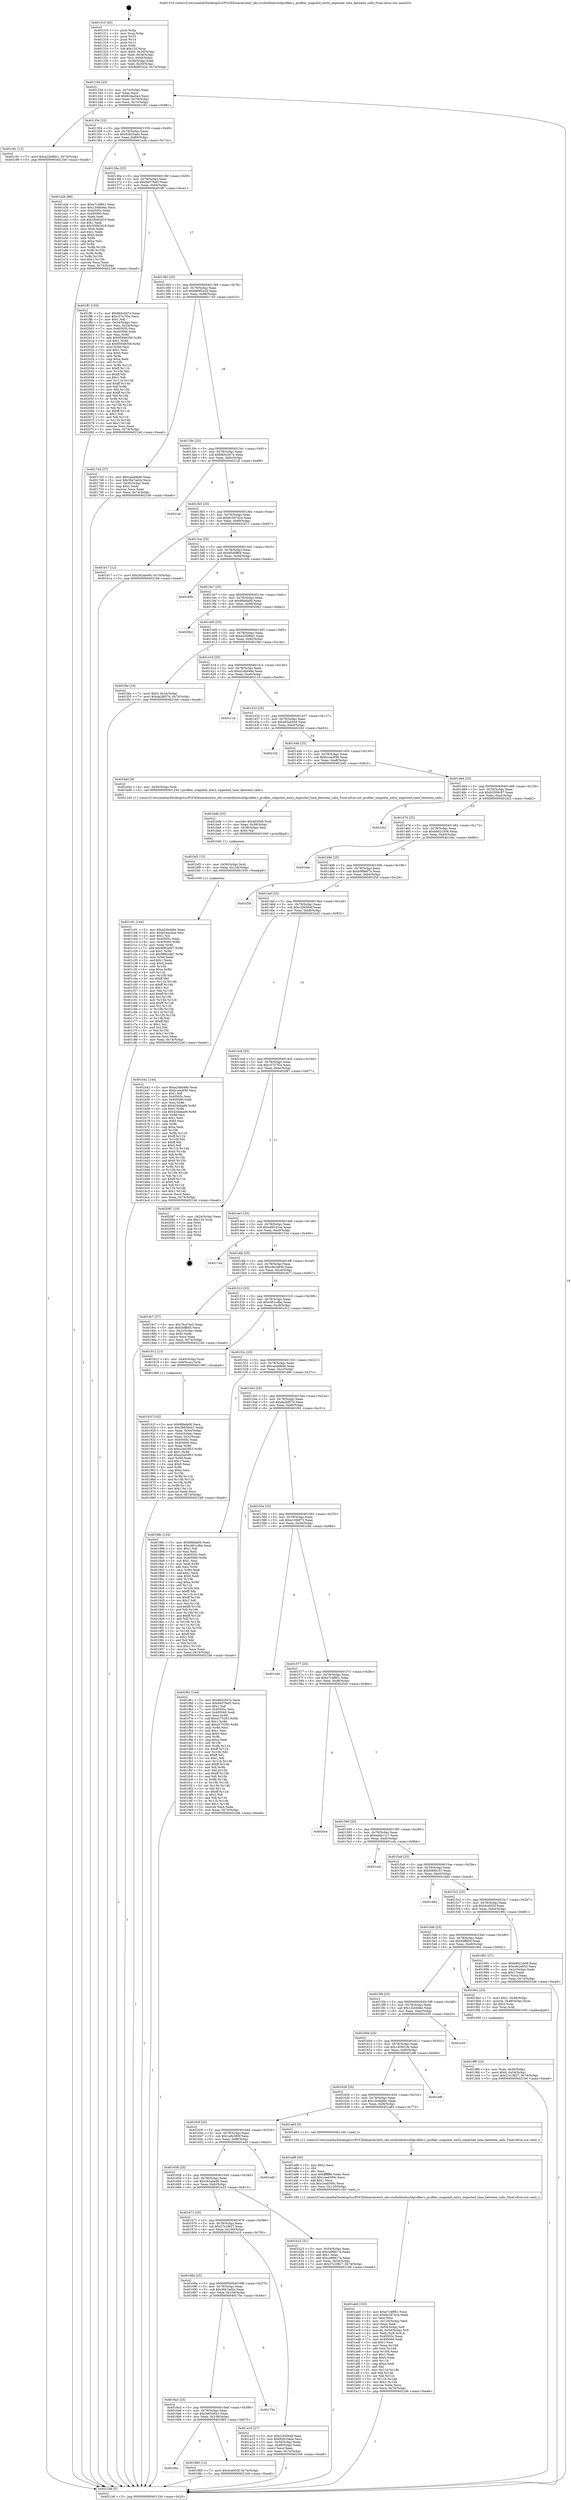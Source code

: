 digraph "0x401310" {
  label = "0x401310 (/mnt/c/Users/mathe/Desktop/tcc/POCII/binaries/extr_obs-studiolibobsutilprofiler.c_profiler_snapshot_entry_expected_time_between_calls_Final-ollvm.out::main(0))"
  labelloc = "t"
  node[shape=record]

  Entry [label="",width=0.3,height=0.3,shape=circle,fillcolor=black,style=filled]
  "0x40133d" [label="{
     0x40133d [23]\l
     | [instrs]\l
     &nbsp;&nbsp;0x40133d \<+3\>: mov -0x74(%rbp),%eax\l
     &nbsp;&nbsp;0x401340 \<+2\>: mov %eax,%ecx\l
     &nbsp;&nbsp;0x401342 \<+6\>: sub $0x824acba4,%ecx\l
     &nbsp;&nbsp;0x401348 \<+3\>: mov %eax,-0x78(%rbp)\l
     &nbsp;&nbsp;0x40134b \<+3\>: mov %ecx,-0x7c(%rbp)\l
     &nbsp;&nbsp;0x40134e \<+6\>: je 0000000000401c91 \<main+0x981\>\l
  }"]
  "0x401c91" [label="{
     0x401c91 [12]\l
     | [instrs]\l
     &nbsp;&nbsp;0x401c91 \<+7\>: movl $0xa22b9bb1,-0x74(%rbp)\l
     &nbsp;&nbsp;0x401c98 \<+5\>: jmp 00000000004021b6 \<main+0xea6\>\l
  }"]
  "0x401354" [label="{
     0x401354 [22]\l
     | [instrs]\l
     &nbsp;&nbsp;0x401354 \<+5\>: jmp 0000000000401359 \<main+0x49\>\l
     &nbsp;&nbsp;0x401359 \<+3\>: mov -0x78(%rbp),%eax\l
     &nbsp;&nbsp;0x40135c \<+5\>: sub $0x82633ade,%eax\l
     &nbsp;&nbsp;0x401361 \<+3\>: mov %eax,-0x80(%rbp)\l
     &nbsp;&nbsp;0x401364 \<+6\>: je 0000000000401a2b \<main+0x71b\>\l
  }"]
  Exit [label="",width=0.3,height=0.3,shape=circle,fillcolor=black,style=filled,peripheries=2]
  "0x401a2b" [label="{
     0x401a2b [88]\l
     | [instrs]\l
     &nbsp;&nbsp;0x401a2b \<+5\>: mov $0xe7c4f861,%eax\l
     &nbsp;&nbsp;0x401a30 \<+5\>: mov $0x1508a9dc,%ecx\l
     &nbsp;&nbsp;0x401a35 \<+7\>: mov 0x40505c,%edx\l
     &nbsp;&nbsp;0x401a3c \<+7\>: mov 0x405060,%esi\l
     &nbsp;&nbsp;0x401a43 \<+2\>: mov %edx,%edi\l
     &nbsp;&nbsp;0x401a45 \<+6\>: sub $0x35662d19,%edi\l
     &nbsp;&nbsp;0x401a4b \<+3\>: sub $0x1,%edi\l
     &nbsp;&nbsp;0x401a4e \<+6\>: add $0x35662d19,%edi\l
     &nbsp;&nbsp;0x401a54 \<+3\>: imul %edi,%edx\l
     &nbsp;&nbsp;0x401a57 \<+3\>: and $0x1,%edx\l
     &nbsp;&nbsp;0x401a5a \<+3\>: cmp $0x0,%edx\l
     &nbsp;&nbsp;0x401a5d \<+4\>: sete %r8b\l
     &nbsp;&nbsp;0x401a61 \<+3\>: cmp $0xa,%esi\l
     &nbsp;&nbsp;0x401a64 \<+4\>: setl %r9b\l
     &nbsp;&nbsp;0x401a68 \<+3\>: mov %r8b,%r10b\l
     &nbsp;&nbsp;0x401a6b \<+3\>: and %r9b,%r10b\l
     &nbsp;&nbsp;0x401a6e \<+3\>: xor %r9b,%r8b\l
     &nbsp;&nbsp;0x401a71 \<+3\>: or %r8b,%r10b\l
     &nbsp;&nbsp;0x401a74 \<+4\>: test $0x1,%r10b\l
     &nbsp;&nbsp;0x401a78 \<+3\>: cmovne %ecx,%eax\l
     &nbsp;&nbsp;0x401a7b \<+3\>: mov %eax,-0x74(%rbp)\l
     &nbsp;&nbsp;0x401a7e \<+5\>: jmp 00000000004021b6 \<main+0xea6\>\l
  }"]
  "0x40136a" [label="{
     0x40136a [25]\l
     | [instrs]\l
     &nbsp;&nbsp;0x40136a \<+5\>: jmp 000000000040136f \<main+0x5f\>\l
     &nbsp;&nbsp;0x40136f \<+3\>: mov -0x78(%rbp),%eax\l
     &nbsp;&nbsp;0x401372 \<+5\>: sub $0x84079af3,%eax\l
     &nbsp;&nbsp;0x401377 \<+6\>: mov %eax,-0x84(%rbp)\l
     &nbsp;&nbsp;0x40137d \<+6\>: je 0000000000401ff1 \<main+0xce1\>\l
  }"]
  "0x401c01" [label="{
     0x401c01 [144]\l
     | [instrs]\l
     &nbsp;&nbsp;0x401c01 \<+5\>: mov $0xa24bd48e,%eax\l
     &nbsp;&nbsp;0x401c06 \<+5\>: mov $0x824acba4,%esi\l
     &nbsp;&nbsp;0x401c0b \<+2\>: mov $0x1,%cl\l
     &nbsp;&nbsp;0x401c0d \<+7\>: mov 0x40505c,%edx\l
     &nbsp;&nbsp;0x401c14 \<+8\>: mov 0x405060,%r8d\l
     &nbsp;&nbsp;0x401c1c \<+3\>: mov %edx,%r9d\l
     &nbsp;&nbsp;0x401c1f \<+7\>: add $0x9982efd7,%r9d\l
     &nbsp;&nbsp;0x401c26 \<+4\>: sub $0x1,%r9d\l
     &nbsp;&nbsp;0x401c2a \<+7\>: sub $0x9982efd7,%r9d\l
     &nbsp;&nbsp;0x401c31 \<+4\>: imul %r9d,%edx\l
     &nbsp;&nbsp;0x401c35 \<+3\>: and $0x1,%edx\l
     &nbsp;&nbsp;0x401c38 \<+3\>: cmp $0x0,%edx\l
     &nbsp;&nbsp;0x401c3b \<+4\>: sete %r10b\l
     &nbsp;&nbsp;0x401c3f \<+4\>: cmp $0xa,%r8d\l
     &nbsp;&nbsp;0x401c43 \<+4\>: setl %r11b\l
     &nbsp;&nbsp;0x401c47 \<+3\>: mov %r10b,%bl\l
     &nbsp;&nbsp;0x401c4a \<+3\>: xor $0xff,%bl\l
     &nbsp;&nbsp;0x401c4d \<+3\>: mov %r11b,%r14b\l
     &nbsp;&nbsp;0x401c50 \<+4\>: xor $0xff,%r14b\l
     &nbsp;&nbsp;0x401c54 \<+3\>: xor $0x1,%cl\l
     &nbsp;&nbsp;0x401c57 \<+3\>: mov %bl,%r15b\l
     &nbsp;&nbsp;0x401c5a \<+4\>: and $0xff,%r15b\l
     &nbsp;&nbsp;0x401c5e \<+3\>: and %cl,%r10b\l
     &nbsp;&nbsp;0x401c61 \<+3\>: mov %r14b,%r12b\l
     &nbsp;&nbsp;0x401c64 \<+4\>: and $0xff,%r12b\l
     &nbsp;&nbsp;0x401c68 \<+3\>: and %cl,%r11b\l
     &nbsp;&nbsp;0x401c6b \<+3\>: or %r10b,%r15b\l
     &nbsp;&nbsp;0x401c6e \<+3\>: or %r11b,%r12b\l
     &nbsp;&nbsp;0x401c71 \<+3\>: xor %r12b,%r15b\l
     &nbsp;&nbsp;0x401c74 \<+3\>: or %r14b,%bl\l
     &nbsp;&nbsp;0x401c77 \<+3\>: xor $0xff,%bl\l
     &nbsp;&nbsp;0x401c7a \<+3\>: or $0x1,%cl\l
     &nbsp;&nbsp;0x401c7d \<+2\>: and %cl,%bl\l
     &nbsp;&nbsp;0x401c7f \<+3\>: or %bl,%r15b\l
     &nbsp;&nbsp;0x401c82 \<+4\>: test $0x1,%r15b\l
     &nbsp;&nbsp;0x401c86 \<+3\>: cmovne %esi,%eax\l
     &nbsp;&nbsp;0x401c89 \<+3\>: mov %eax,-0x74(%rbp)\l
     &nbsp;&nbsp;0x401c8c \<+5\>: jmp 00000000004021b6 \<main+0xea6\>\l
  }"]
  "0x401ff1" [label="{
     0x401ff1 [150]\l
     | [instrs]\l
     &nbsp;&nbsp;0x401ff1 \<+5\>: mov $0x8b5c047e,%eax\l
     &nbsp;&nbsp;0x401ff6 \<+5\>: mov $0xc57e7f2e,%ecx\l
     &nbsp;&nbsp;0x401ffb \<+2\>: mov $0x1,%dl\l
     &nbsp;&nbsp;0x401ffd \<+3\>: mov -0x34(%rbp),%esi\l
     &nbsp;&nbsp;0x402000 \<+3\>: mov %esi,-0x24(%rbp)\l
     &nbsp;&nbsp;0x402003 \<+7\>: mov 0x40505c,%esi\l
     &nbsp;&nbsp;0x40200a \<+7\>: mov 0x405060,%edi\l
     &nbsp;&nbsp;0x402011 \<+3\>: mov %esi,%r8d\l
     &nbsp;&nbsp;0x402014 \<+7\>: add $0x95949358,%r8d\l
     &nbsp;&nbsp;0x40201b \<+4\>: sub $0x1,%r8d\l
     &nbsp;&nbsp;0x40201f \<+7\>: sub $0x95949358,%r8d\l
     &nbsp;&nbsp;0x402026 \<+4\>: imul %r8d,%esi\l
     &nbsp;&nbsp;0x40202a \<+3\>: and $0x1,%esi\l
     &nbsp;&nbsp;0x40202d \<+3\>: cmp $0x0,%esi\l
     &nbsp;&nbsp;0x402030 \<+4\>: sete %r9b\l
     &nbsp;&nbsp;0x402034 \<+3\>: cmp $0xa,%edi\l
     &nbsp;&nbsp;0x402037 \<+4\>: setl %r10b\l
     &nbsp;&nbsp;0x40203b \<+3\>: mov %r9b,%r11b\l
     &nbsp;&nbsp;0x40203e \<+4\>: xor $0xff,%r11b\l
     &nbsp;&nbsp;0x402042 \<+3\>: mov %r10b,%bl\l
     &nbsp;&nbsp;0x402045 \<+3\>: xor $0xff,%bl\l
     &nbsp;&nbsp;0x402048 \<+3\>: xor $0x1,%dl\l
     &nbsp;&nbsp;0x40204b \<+3\>: mov %r11b,%r14b\l
     &nbsp;&nbsp;0x40204e \<+4\>: and $0xff,%r14b\l
     &nbsp;&nbsp;0x402052 \<+3\>: and %dl,%r9b\l
     &nbsp;&nbsp;0x402055 \<+3\>: mov %bl,%r15b\l
     &nbsp;&nbsp;0x402058 \<+4\>: and $0xff,%r15b\l
     &nbsp;&nbsp;0x40205c \<+3\>: and %dl,%r10b\l
     &nbsp;&nbsp;0x40205f \<+3\>: or %r9b,%r14b\l
     &nbsp;&nbsp;0x402062 \<+3\>: or %r10b,%r15b\l
     &nbsp;&nbsp;0x402065 \<+3\>: xor %r15b,%r14b\l
     &nbsp;&nbsp;0x402068 \<+3\>: or %bl,%r11b\l
     &nbsp;&nbsp;0x40206b \<+4\>: xor $0xff,%r11b\l
     &nbsp;&nbsp;0x40206f \<+3\>: or $0x1,%dl\l
     &nbsp;&nbsp;0x402072 \<+3\>: and %dl,%r11b\l
     &nbsp;&nbsp;0x402075 \<+3\>: or %r11b,%r14b\l
     &nbsp;&nbsp;0x402078 \<+4\>: test $0x1,%r14b\l
     &nbsp;&nbsp;0x40207c \<+3\>: cmovne %ecx,%eax\l
     &nbsp;&nbsp;0x40207f \<+3\>: mov %eax,-0x74(%rbp)\l
     &nbsp;&nbsp;0x402082 \<+5\>: jmp 00000000004021b6 \<main+0xea6\>\l
  }"]
  "0x401383" [label="{
     0x401383 [25]\l
     | [instrs]\l
     &nbsp;&nbsp;0x401383 \<+5\>: jmp 0000000000401388 \<main+0x78\>\l
     &nbsp;&nbsp;0x401388 \<+3\>: mov -0x78(%rbp),%eax\l
     &nbsp;&nbsp;0x40138b \<+5\>: sub $0x869f242d,%eax\l
     &nbsp;&nbsp;0x401390 \<+6\>: mov %eax,-0x88(%rbp)\l
     &nbsp;&nbsp;0x401396 \<+6\>: je 0000000000401743 \<main+0x433\>\l
  }"]
  "0x401bf2" [label="{
     0x401bf2 [15]\l
     | [instrs]\l
     &nbsp;&nbsp;0x401bf2 \<+4\>: mov -0x50(%rbp),%rdi\l
     &nbsp;&nbsp;0x401bf6 \<+6\>: mov %eax,-0x124(%rbp)\l
     &nbsp;&nbsp;0x401bfc \<+5\>: call 0000000000401030 \<free@plt\>\l
     | [calls]\l
     &nbsp;&nbsp;0x401030 \{1\} (unknown)\l
  }"]
  "0x401743" [label="{
     0x401743 [27]\l
     | [instrs]\l
     &nbsp;&nbsp;0x401743 \<+5\>: mov $0xceaddb4b,%eax\l
     &nbsp;&nbsp;0x401748 \<+5\>: mov $0x38a7ad2e,%ecx\l
     &nbsp;&nbsp;0x40174d \<+3\>: mov -0x30(%rbp),%edx\l
     &nbsp;&nbsp;0x401750 \<+3\>: cmp $0x2,%edx\l
     &nbsp;&nbsp;0x401753 \<+3\>: cmovne %ecx,%eax\l
     &nbsp;&nbsp;0x401756 \<+3\>: mov %eax,-0x74(%rbp)\l
     &nbsp;&nbsp;0x401759 \<+5\>: jmp 00000000004021b6 \<main+0xea6\>\l
  }"]
  "0x40139c" [label="{
     0x40139c [25]\l
     | [instrs]\l
     &nbsp;&nbsp;0x40139c \<+5\>: jmp 00000000004013a1 \<main+0x91\>\l
     &nbsp;&nbsp;0x4013a1 \<+3\>: mov -0x78(%rbp),%eax\l
     &nbsp;&nbsp;0x4013a4 \<+5\>: sub $0x8b5c047e,%eax\l
     &nbsp;&nbsp;0x4013a9 \<+6\>: mov %eax,-0x8c(%rbp)\l
     &nbsp;&nbsp;0x4013af \<+6\>: je 00000000004021af \<main+0xe9f\>\l
  }"]
  "0x4021b6" [label="{
     0x4021b6 [5]\l
     | [instrs]\l
     &nbsp;&nbsp;0x4021b6 \<+5\>: jmp 000000000040133d \<main+0x2d\>\l
  }"]
  "0x401310" [label="{
     0x401310 [45]\l
     | [instrs]\l
     &nbsp;&nbsp;0x401310 \<+1\>: push %rbp\l
     &nbsp;&nbsp;0x401311 \<+3\>: mov %rsp,%rbp\l
     &nbsp;&nbsp;0x401314 \<+2\>: push %r15\l
     &nbsp;&nbsp;0x401316 \<+2\>: push %r14\l
     &nbsp;&nbsp;0x401318 \<+2\>: push %r12\l
     &nbsp;&nbsp;0x40131a \<+1\>: push %rbx\l
     &nbsp;&nbsp;0x40131b \<+7\>: sub $0x120,%rsp\l
     &nbsp;&nbsp;0x401322 \<+7\>: movl $0x0,-0x34(%rbp)\l
     &nbsp;&nbsp;0x401329 \<+3\>: mov %edi,-0x38(%rbp)\l
     &nbsp;&nbsp;0x40132c \<+4\>: mov %rsi,-0x40(%rbp)\l
     &nbsp;&nbsp;0x401330 \<+3\>: mov -0x38(%rbp),%edi\l
     &nbsp;&nbsp;0x401333 \<+3\>: mov %edi,-0x30(%rbp)\l
     &nbsp;&nbsp;0x401336 \<+7\>: movl $0x869f242d,-0x74(%rbp)\l
  }"]
  "0x401bdb" [label="{
     0x401bdb [23]\l
     | [instrs]\l
     &nbsp;&nbsp;0x401bdb \<+10\>: movabs $0x4030d6,%rdi\l
     &nbsp;&nbsp;0x401be5 \<+3\>: mov %eax,-0x58(%rbp)\l
     &nbsp;&nbsp;0x401be8 \<+3\>: mov -0x58(%rbp),%esi\l
     &nbsp;&nbsp;0x401beb \<+2\>: mov $0x0,%al\l
     &nbsp;&nbsp;0x401bed \<+5\>: call 0000000000401040 \<printf@plt\>\l
     | [calls]\l
     &nbsp;&nbsp;0x401040 \{1\} (unknown)\l
  }"]
  "0x4021af" [label="{
     0x4021af\l
  }", style=dashed]
  "0x4013b5" [label="{
     0x4013b5 [25]\l
     | [instrs]\l
     &nbsp;&nbsp;0x4013b5 \<+5\>: jmp 00000000004013ba \<main+0xaa\>\l
     &nbsp;&nbsp;0x4013ba \<+3\>: mov -0x78(%rbp),%eax\l
     &nbsp;&nbsp;0x4013bd \<+5\>: sub $0x8c287424,%eax\l
     &nbsp;&nbsp;0x4013c2 \<+6\>: mov %eax,-0x90(%rbp)\l
     &nbsp;&nbsp;0x4013c8 \<+6\>: je 0000000000401b17 \<main+0x807\>\l
  }"]
  "0x401ab0" [label="{
     0x401ab0 [103]\l
     | [instrs]\l
     &nbsp;&nbsp;0x401ab0 \<+5\>: mov $0xe7c4f861,%ecx\l
     &nbsp;&nbsp;0x401ab5 \<+5\>: mov $0x8c287424,%edx\l
     &nbsp;&nbsp;0x401aba \<+2\>: xor %esi,%esi\l
     &nbsp;&nbsp;0x401abc \<+6\>: mov -0x120(%rbp),%edi\l
     &nbsp;&nbsp;0x401ac2 \<+3\>: imul %eax,%edi\l
     &nbsp;&nbsp;0x401ac5 \<+4\>: mov -0x50(%rbp),%r8\l
     &nbsp;&nbsp;0x401ac9 \<+4\>: movslq -0x54(%rbp),%r9\l
     &nbsp;&nbsp;0x401acd \<+4\>: mov %edi,(%r8,%r9,4)\l
     &nbsp;&nbsp;0x401ad1 \<+7\>: mov 0x40505c,%eax\l
     &nbsp;&nbsp;0x401ad8 \<+7\>: mov 0x405060,%edi\l
     &nbsp;&nbsp;0x401adf \<+3\>: sub $0x1,%esi\l
     &nbsp;&nbsp;0x401ae2 \<+3\>: mov %eax,%r10d\l
     &nbsp;&nbsp;0x401ae5 \<+3\>: add %esi,%r10d\l
     &nbsp;&nbsp;0x401ae8 \<+4\>: imul %r10d,%eax\l
     &nbsp;&nbsp;0x401aec \<+3\>: and $0x1,%eax\l
     &nbsp;&nbsp;0x401aef \<+3\>: cmp $0x0,%eax\l
     &nbsp;&nbsp;0x401af2 \<+4\>: sete %r11b\l
     &nbsp;&nbsp;0x401af6 \<+3\>: cmp $0xa,%edi\l
     &nbsp;&nbsp;0x401af9 \<+3\>: setl %bl\l
     &nbsp;&nbsp;0x401afc \<+3\>: mov %r11b,%r14b\l
     &nbsp;&nbsp;0x401aff \<+3\>: and %bl,%r14b\l
     &nbsp;&nbsp;0x401b02 \<+3\>: xor %bl,%r11b\l
     &nbsp;&nbsp;0x401b05 \<+3\>: or %r11b,%r14b\l
     &nbsp;&nbsp;0x401b08 \<+4\>: test $0x1,%r14b\l
     &nbsp;&nbsp;0x401b0c \<+3\>: cmovne %edx,%ecx\l
     &nbsp;&nbsp;0x401b0f \<+3\>: mov %ecx,-0x74(%rbp)\l
     &nbsp;&nbsp;0x401b12 \<+5\>: jmp 00000000004021b6 \<main+0xea6\>\l
  }"]
  "0x401b17" [label="{
     0x401b17 [12]\l
     | [instrs]\l
     &nbsp;&nbsp;0x401b17 \<+7\>: movl $0x262abe90,-0x74(%rbp)\l
     &nbsp;&nbsp;0x401b1e \<+5\>: jmp 00000000004021b6 \<main+0xea6\>\l
  }"]
  "0x4013ce" [label="{
     0x4013ce [25]\l
     | [instrs]\l
     &nbsp;&nbsp;0x4013ce \<+5\>: jmp 00000000004013d3 \<main+0xc3\>\l
     &nbsp;&nbsp;0x4013d3 \<+3\>: mov -0x78(%rbp),%eax\l
     &nbsp;&nbsp;0x4013d6 \<+5\>: sub $0x95dbff64,%eax\l
     &nbsp;&nbsp;0x4013db \<+6\>: mov %eax,-0x94(%rbp)\l
     &nbsp;&nbsp;0x4013e1 \<+6\>: je 0000000000401d5b \<main+0xa4b\>\l
  }"]
  "0x401a88" [label="{
     0x401a88 [40]\l
     | [instrs]\l
     &nbsp;&nbsp;0x401a88 \<+5\>: mov $0x2,%ecx\l
     &nbsp;&nbsp;0x401a8d \<+1\>: cltd\l
     &nbsp;&nbsp;0x401a8e \<+2\>: idiv %ecx\l
     &nbsp;&nbsp;0x401a90 \<+6\>: imul $0xfffffffe,%edx,%ecx\l
     &nbsp;&nbsp;0x401a96 \<+6\>: add $0x1eed300c,%ecx\l
     &nbsp;&nbsp;0x401a9c \<+3\>: add $0x1,%ecx\l
     &nbsp;&nbsp;0x401a9f \<+6\>: sub $0x1eed300c,%ecx\l
     &nbsp;&nbsp;0x401aa5 \<+6\>: mov %ecx,-0x120(%rbp)\l
     &nbsp;&nbsp;0x401aab \<+5\>: call 0000000000401160 \<next_i\>\l
     | [calls]\l
     &nbsp;&nbsp;0x401160 \{1\} (/mnt/c/Users/mathe/Desktop/tcc/POCII/binaries/extr_obs-studiolibobsutilprofiler.c_profiler_snapshot_entry_expected_time_between_calls_Final-ollvm.out::next_i)\l
  }"]
  "0x401d5b" [label="{
     0x401d5b\l
  }", style=dashed]
  "0x4013e7" [label="{
     0x4013e7 [25]\l
     | [instrs]\l
     &nbsp;&nbsp;0x4013e7 \<+5\>: jmp 00000000004013ec \<main+0xdc\>\l
     &nbsp;&nbsp;0x4013ec \<+3\>: mov -0x78(%rbp),%eax\l
     &nbsp;&nbsp;0x4013ef \<+5\>: sub $0x9fdefa00,%eax\l
     &nbsp;&nbsp;0x4013f4 \<+6\>: mov %eax,-0x98(%rbp)\l
     &nbsp;&nbsp;0x4013fa \<+6\>: je 00000000004020b2 \<main+0xda2\>\l
  }"]
  "0x4019f9" [label="{
     0x4019f9 [23]\l
     | [instrs]\l
     &nbsp;&nbsp;0x4019f9 \<+4\>: mov %rax,-0x50(%rbp)\l
     &nbsp;&nbsp;0x4019fd \<+7\>: movl $0x0,-0x54(%rbp)\l
     &nbsp;&nbsp;0x401a04 \<+7\>: movl $0x27e1f827,-0x74(%rbp)\l
     &nbsp;&nbsp;0x401a0b \<+5\>: jmp 00000000004021b6 \<main+0xea6\>\l
  }"]
  "0x4020b2" [label="{
     0x4020b2\l
  }", style=dashed]
  "0x401400" [label="{
     0x401400 [25]\l
     | [instrs]\l
     &nbsp;&nbsp;0x401400 \<+5\>: jmp 0000000000401405 \<main+0xf5\>\l
     &nbsp;&nbsp;0x401405 \<+3\>: mov -0x78(%rbp),%eax\l
     &nbsp;&nbsp;0x401408 \<+5\>: sub $0xa22b9bb1,%eax\l
     &nbsp;&nbsp;0x40140d \<+6\>: mov %eax,-0x9c(%rbp)\l
     &nbsp;&nbsp;0x401413 \<+6\>: je 0000000000401f4e \<main+0xc3e\>\l
  }"]
  "0x4016bc" [label="{
     0x4016bc\l
  }", style=dashed]
  "0x401f4e" [label="{
     0x401f4e [19]\l
     | [instrs]\l
     &nbsp;&nbsp;0x401f4e \<+7\>: movl $0x0,-0x34(%rbp)\l
     &nbsp;&nbsp;0x401f55 \<+7\>: movl $0xda2bf57d,-0x74(%rbp)\l
     &nbsp;&nbsp;0x401f5c \<+5\>: jmp 00000000004021b6 \<main+0xea6\>\l
  }"]
  "0x401419" [label="{
     0x401419 [25]\l
     | [instrs]\l
     &nbsp;&nbsp;0x401419 \<+5\>: jmp 000000000040141e \<main+0x10e\>\l
     &nbsp;&nbsp;0x40141e \<+3\>: mov -0x78(%rbp),%eax\l
     &nbsp;&nbsp;0x401421 \<+5\>: sub $0xa24bd48e,%eax\l
     &nbsp;&nbsp;0x401426 \<+6\>: mov %eax,-0xa0(%rbp)\l
     &nbsp;&nbsp;0x40142c \<+6\>: je 000000000040211b \<main+0xe0b\>\l
  }"]
  "0x401985" [label="{
     0x401985 [12]\l
     | [instrs]\l
     &nbsp;&nbsp;0x401985 \<+7\>: movl $0x4ce055f,-0x74(%rbp)\l
     &nbsp;&nbsp;0x40198c \<+5\>: jmp 00000000004021b6 \<main+0xea6\>\l
  }"]
  "0x40211b" [label="{
     0x40211b\l
  }", style=dashed]
  "0x401432" [label="{
     0x401432 [25]\l
     | [instrs]\l
     &nbsp;&nbsp;0x401432 \<+5\>: jmp 0000000000401437 \<main+0x127\>\l
     &nbsp;&nbsp;0x401437 \<+3\>: mov -0x78(%rbp),%eax\l
     &nbsp;&nbsp;0x40143a \<+5\>: sub $0xa82aa43d,%eax\l
     &nbsp;&nbsp;0x40143f \<+6\>: mov %eax,-0xa4(%rbp)\l
     &nbsp;&nbsp;0x401445 \<+6\>: je 0000000000402162 \<main+0xe52\>\l
  }"]
  "0x4016a3" [label="{
     0x4016a3 [25]\l
     | [instrs]\l
     &nbsp;&nbsp;0x4016a3 \<+5\>: jmp 00000000004016a8 \<main+0x398\>\l
     &nbsp;&nbsp;0x4016a8 \<+3\>: mov -0x78(%rbp),%eax\l
     &nbsp;&nbsp;0x4016ab \<+5\>: sub $0x3e654641,%eax\l
     &nbsp;&nbsp;0x4016b0 \<+6\>: mov %eax,-0x108(%rbp)\l
     &nbsp;&nbsp;0x4016b6 \<+6\>: je 0000000000401985 \<main+0x675\>\l
  }"]
  "0x402162" [label="{
     0x402162\l
  }", style=dashed]
  "0x40144b" [label="{
     0x40144b [25]\l
     | [instrs]\l
     &nbsp;&nbsp;0x40144b \<+5\>: jmp 0000000000401450 \<main+0x140\>\l
     &nbsp;&nbsp;0x401450 \<+3\>: mov -0x78(%rbp),%eax\l
     &nbsp;&nbsp;0x401453 \<+5\>: sub $0xb1ea4f36,%eax\l
     &nbsp;&nbsp;0x401458 \<+6\>: mov %eax,-0xa8(%rbp)\l
     &nbsp;&nbsp;0x40145e \<+6\>: je 0000000000401bd2 \<main+0x8c2\>\l
  }"]
  "0x40175e" [label="{
     0x40175e\l
  }", style=dashed]
  "0x401bd2" [label="{
     0x401bd2 [9]\l
     | [instrs]\l
     &nbsp;&nbsp;0x401bd2 \<+4\>: mov -0x50(%rbp),%rdi\l
     &nbsp;&nbsp;0x401bd6 \<+5\>: call 0000000000401240 \<profiler_snapshot_entry_expected_time_between_calls\>\l
     | [calls]\l
     &nbsp;&nbsp;0x401240 \{1\} (/mnt/c/Users/mathe/Desktop/tcc/POCII/binaries/extr_obs-studiolibobsutilprofiler.c_profiler_snapshot_entry_expected_time_between_calls_Final-ollvm.out::profiler_snapshot_entry_expected_time_between_calls)\l
  }"]
  "0x401464" [label="{
     0x401464 [25]\l
     | [instrs]\l
     &nbsp;&nbsp;0x401464 \<+5\>: jmp 0000000000401469 \<main+0x159\>\l
     &nbsp;&nbsp;0x401469 \<+3\>: mov -0x78(%rbp),%eax\l
     &nbsp;&nbsp;0x40146c \<+5\>: sub $0xb2958c87,%eax\l
     &nbsp;&nbsp;0x401471 \<+6\>: mov %eax,-0xac(%rbp)\l
     &nbsp;&nbsp;0x401477 \<+6\>: je 0000000000401dc2 \<main+0xab2\>\l
  }"]
  "0x40168a" [label="{
     0x40168a [25]\l
     | [instrs]\l
     &nbsp;&nbsp;0x40168a \<+5\>: jmp 000000000040168f \<main+0x37f\>\l
     &nbsp;&nbsp;0x40168f \<+3\>: mov -0x78(%rbp),%eax\l
     &nbsp;&nbsp;0x401692 \<+5\>: sub $0x38a7ad2e,%eax\l
     &nbsp;&nbsp;0x401697 \<+6\>: mov %eax,-0x104(%rbp)\l
     &nbsp;&nbsp;0x40169d \<+6\>: je 000000000040175e \<main+0x44e\>\l
  }"]
  "0x401dc2" [label="{
     0x401dc2\l
  }", style=dashed]
  "0x40147d" [label="{
     0x40147d [25]\l
     | [instrs]\l
     &nbsp;&nbsp;0x40147d \<+5\>: jmp 0000000000401482 \<main+0x172\>\l
     &nbsp;&nbsp;0x401482 \<+3\>: mov -0x78(%rbp),%eax\l
     &nbsp;&nbsp;0x401485 \<+5\>: sub $0xb6621b08,%eax\l
     &nbsp;&nbsp;0x40148a \<+6\>: mov %eax,-0xb0(%rbp)\l
     &nbsp;&nbsp;0x401490 \<+6\>: je 00000000004019ac \<main+0x69c\>\l
  }"]
  "0x401a10" [label="{
     0x401a10 [27]\l
     | [instrs]\l
     &nbsp;&nbsp;0x401a10 \<+5\>: mov $0xc204564f,%eax\l
     &nbsp;&nbsp;0x401a15 \<+5\>: mov $0x82633ade,%ecx\l
     &nbsp;&nbsp;0x401a1a \<+3\>: mov -0x54(%rbp),%edx\l
     &nbsp;&nbsp;0x401a1d \<+3\>: cmp -0x48(%rbp),%edx\l
     &nbsp;&nbsp;0x401a20 \<+3\>: cmovl %ecx,%eax\l
     &nbsp;&nbsp;0x401a23 \<+3\>: mov %eax,-0x74(%rbp)\l
     &nbsp;&nbsp;0x401a26 \<+5\>: jmp 00000000004021b6 \<main+0xea6\>\l
  }"]
  "0x4019ac" [label="{
     0x4019ac\l
  }", style=dashed]
  "0x401496" [label="{
     0x401496 [25]\l
     | [instrs]\l
     &nbsp;&nbsp;0x401496 \<+5\>: jmp 000000000040149b \<main+0x18b\>\l
     &nbsp;&nbsp;0x40149b \<+3\>: mov -0x78(%rbp),%eax\l
     &nbsp;&nbsp;0x40149e \<+5\>: sub $0xb9f96674,%eax\l
     &nbsp;&nbsp;0x4014a3 \<+6\>: mov %eax,-0xb4(%rbp)\l
     &nbsp;&nbsp;0x4014a9 \<+6\>: je 0000000000401f3d \<main+0xc2d\>\l
  }"]
  "0x401671" [label="{
     0x401671 [25]\l
     | [instrs]\l
     &nbsp;&nbsp;0x401671 \<+5\>: jmp 0000000000401676 \<main+0x366\>\l
     &nbsp;&nbsp;0x401676 \<+3\>: mov -0x78(%rbp),%eax\l
     &nbsp;&nbsp;0x401679 \<+5\>: sub $0x27e1f827,%eax\l
     &nbsp;&nbsp;0x40167e \<+6\>: mov %eax,-0x100(%rbp)\l
     &nbsp;&nbsp;0x401684 \<+6\>: je 0000000000401a10 \<main+0x700\>\l
  }"]
  "0x401f3d" [label="{
     0x401f3d\l
  }", style=dashed]
  "0x4014af" [label="{
     0x4014af [25]\l
     | [instrs]\l
     &nbsp;&nbsp;0x4014af \<+5\>: jmp 00000000004014b4 \<main+0x1a4\>\l
     &nbsp;&nbsp;0x4014b4 \<+3\>: mov -0x78(%rbp),%eax\l
     &nbsp;&nbsp;0x4014b7 \<+5\>: sub $0xc204564f,%eax\l
     &nbsp;&nbsp;0x4014bc \<+6\>: mov %eax,-0xb8(%rbp)\l
     &nbsp;&nbsp;0x4014c2 \<+6\>: je 0000000000401b42 \<main+0x832\>\l
  }"]
  "0x401b23" [label="{
     0x401b23 [31]\l
     | [instrs]\l
     &nbsp;&nbsp;0x401b23 \<+3\>: mov -0x54(%rbp),%eax\l
     &nbsp;&nbsp;0x401b26 \<+5\>: sub $0xca96617a,%eax\l
     &nbsp;&nbsp;0x401b2b \<+3\>: add $0x1,%eax\l
     &nbsp;&nbsp;0x401b2e \<+5\>: add $0xca96617a,%eax\l
     &nbsp;&nbsp;0x401b33 \<+3\>: mov %eax,-0x54(%rbp)\l
     &nbsp;&nbsp;0x401b36 \<+7\>: movl $0x27e1f827,-0x74(%rbp)\l
     &nbsp;&nbsp;0x401b3d \<+5\>: jmp 00000000004021b6 \<main+0xea6\>\l
  }"]
  "0x401b42" [label="{
     0x401b42 [144]\l
     | [instrs]\l
     &nbsp;&nbsp;0x401b42 \<+5\>: mov $0xa24bd48e,%eax\l
     &nbsp;&nbsp;0x401b47 \<+5\>: mov $0xb1ea4f36,%ecx\l
     &nbsp;&nbsp;0x401b4c \<+2\>: mov $0x1,%dl\l
     &nbsp;&nbsp;0x401b4e \<+7\>: mov 0x40505c,%esi\l
     &nbsp;&nbsp;0x401b55 \<+7\>: mov 0x405060,%edi\l
     &nbsp;&nbsp;0x401b5c \<+3\>: mov %esi,%r8d\l
     &nbsp;&nbsp;0x401b5f \<+7\>: add $0x420abad9,%r8d\l
     &nbsp;&nbsp;0x401b66 \<+4\>: sub $0x1,%r8d\l
     &nbsp;&nbsp;0x401b6a \<+7\>: sub $0x420abad9,%r8d\l
     &nbsp;&nbsp;0x401b71 \<+4\>: imul %r8d,%esi\l
     &nbsp;&nbsp;0x401b75 \<+3\>: and $0x1,%esi\l
     &nbsp;&nbsp;0x401b78 \<+3\>: cmp $0x0,%esi\l
     &nbsp;&nbsp;0x401b7b \<+4\>: sete %r9b\l
     &nbsp;&nbsp;0x401b7f \<+3\>: cmp $0xa,%edi\l
     &nbsp;&nbsp;0x401b82 \<+4\>: setl %r10b\l
     &nbsp;&nbsp;0x401b86 \<+3\>: mov %r9b,%r11b\l
     &nbsp;&nbsp;0x401b89 \<+4\>: xor $0xff,%r11b\l
     &nbsp;&nbsp;0x401b8d \<+3\>: mov %r10b,%bl\l
     &nbsp;&nbsp;0x401b90 \<+3\>: xor $0xff,%bl\l
     &nbsp;&nbsp;0x401b93 \<+3\>: xor $0x0,%dl\l
     &nbsp;&nbsp;0x401b96 \<+3\>: mov %r11b,%r14b\l
     &nbsp;&nbsp;0x401b99 \<+4\>: and $0x0,%r14b\l
     &nbsp;&nbsp;0x401b9d \<+3\>: and %dl,%r9b\l
     &nbsp;&nbsp;0x401ba0 \<+3\>: mov %bl,%r15b\l
     &nbsp;&nbsp;0x401ba3 \<+4\>: and $0x0,%r15b\l
     &nbsp;&nbsp;0x401ba7 \<+3\>: and %dl,%r10b\l
     &nbsp;&nbsp;0x401baa \<+3\>: or %r9b,%r14b\l
     &nbsp;&nbsp;0x401bad \<+3\>: or %r10b,%r15b\l
     &nbsp;&nbsp;0x401bb0 \<+3\>: xor %r15b,%r14b\l
     &nbsp;&nbsp;0x401bb3 \<+3\>: or %bl,%r11b\l
     &nbsp;&nbsp;0x401bb6 \<+4\>: xor $0xff,%r11b\l
     &nbsp;&nbsp;0x401bba \<+3\>: or $0x0,%dl\l
     &nbsp;&nbsp;0x401bbd \<+3\>: and %dl,%r11b\l
     &nbsp;&nbsp;0x401bc0 \<+3\>: or %r11b,%r14b\l
     &nbsp;&nbsp;0x401bc3 \<+4\>: test $0x1,%r14b\l
     &nbsp;&nbsp;0x401bc7 \<+3\>: cmovne %ecx,%eax\l
     &nbsp;&nbsp;0x401bca \<+3\>: mov %eax,-0x74(%rbp)\l
     &nbsp;&nbsp;0x401bcd \<+5\>: jmp 00000000004021b6 \<main+0xea6\>\l
  }"]
  "0x4014c8" [label="{
     0x4014c8 [25]\l
     | [instrs]\l
     &nbsp;&nbsp;0x4014c8 \<+5\>: jmp 00000000004014cd \<main+0x1bd\>\l
     &nbsp;&nbsp;0x4014cd \<+3\>: mov -0x78(%rbp),%eax\l
     &nbsp;&nbsp;0x4014d0 \<+5\>: sub $0xc57e7f2e,%eax\l
     &nbsp;&nbsp;0x4014d5 \<+6\>: mov %eax,-0xbc(%rbp)\l
     &nbsp;&nbsp;0x4014db \<+6\>: je 0000000000402087 \<main+0xd77\>\l
  }"]
  "0x401658" [label="{
     0x401658 [25]\l
     | [instrs]\l
     &nbsp;&nbsp;0x401658 \<+5\>: jmp 000000000040165d \<main+0x34d\>\l
     &nbsp;&nbsp;0x40165d \<+3\>: mov -0x78(%rbp),%eax\l
     &nbsp;&nbsp;0x401660 \<+5\>: sub $0x262abe90,%eax\l
     &nbsp;&nbsp;0x401665 \<+6\>: mov %eax,-0xfc(%rbp)\l
     &nbsp;&nbsp;0x40166b \<+6\>: je 0000000000401b23 \<main+0x813\>\l
  }"]
  "0x402087" [label="{
     0x402087 [19]\l
     | [instrs]\l
     &nbsp;&nbsp;0x402087 \<+3\>: mov -0x24(%rbp),%eax\l
     &nbsp;&nbsp;0x40208a \<+7\>: add $0x120,%rsp\l
     &nbsp;&nbsp;0x402091 \<+1\>: pop %rbx\l
     &nbsp;&nbsp;0x402092 \<+2\>: pop %r12\l
     &nbsp;&nbsp;0x402094 \<+2\>: pop %r14\l
     &nbsp;&nbsp;0x402096 \<+2\>: pop %r15\l
     &nbsp;&nbsp;0x402098 \<+1\>: pop %rbp\l
     &nbsp;&nbsp;0x402099 \<+1\>: ret\l
  }"]
  "0x4014e1" [label="{
     0x4014e1 [25]\l
     | [instrs]\l
     &nbsp;&nbsp;0x4014e1 \<+5\>: jmp 00000000004014e6 \<main+0x1d6\>\l
     &nbsp;&nbsp;0x4014e6 \<+3\>: mov -0x78(%rbp),%eax\l
     &nbsp;&nbsp;0x4014e9 \<+5\>: sub $0xc891d1ee,%eax\l
     &nbsp;&nbsp;0x4014ee \<+6\>: mov %eax,-0xc0(%rbp)\l
     &nbsp;&nbsp;0x4014f4 \<+6\>: je 00000000004017e4 \<main+0x4d4\>\l
  }"]
  "0x401ed5" [label="{
     0x401ed5\l
  }", style=dashed]
  "0x4017e4" [label="{
     0x4017e4\l
  }", style=dashed]
  "0x4014fa" [label="{
     0x4014fa [25]\l
     | [instrs]\l
     &nbsp;&nbsp;0x4014fa \<+5\>: jmp 00000000004014ff \<main+0x1ef\>\l
     &nbsp;&nbsp;0x4014ff \<+3\>: mov -0x78(%rbp),%eax\l
     &nbsp;&nbsp;0x401502 \<+5\>: sub $0xc9e2e650,%eax\l
     &nbsp;&nbsp;0x401507 \<+6\>: mov %eax,-0xc4(%rbp)\l
     &nbsp;&nbsp;0x40150d \<+6\>: je 00000000004019c7 \<main+0x6b7\>\l
  }"]
  "0x40163f" [label="{
     0x40163f [25]\l
     | [instrs]\l
     &nbsp;&nbsp;0x40163f \<+5\>: jmp 0000000000401644 \<main+0x334\>\l
     &nbsp;&nbsp;0x401644 \<+3\>: mov -0x78(%rbp),%eax\l
     &nbsp;&nbsp;0x401647 \<+5\>: sub $0x1a6c085f,%eax\l
     &nbsp;&nbsp;0x40164c \<+6\>: mov %eax,-0xf8(%rbp)\l
     &nbsp;&nbsp;0x401652 \<+6\>: je 0000000000401ed5 \<main+0xbc5\>\l
  }"]
  "0x4019c7" [label="{
     0x4019c7 [27]\l
     | [instrs]\l
     &nbsp;&nbsp;0x4019c7 \<+5\>: mov $0x7fc47ee5,%eax\l
     &nbsp;&nbsp;0x4019cc \<+5\>: mov $0x5bffb05,%ecx\l
     &nbsp;&nbsp;0x4019d1 \<+3\>: mov -0x2c(%rbp),%edx\l
     &nbsp;&nbsp;0x4019d4 \<+3\>: cmp $0x0,%edx\l
     &nbsp;&nbsp;0x4019d7 \<+3\>: cmove %ecx,%eax\l
     &nbsp;&nbsp;0x4019da \<+3\>: mov %eax,-0x74(%rbp)\l
     &nbsp;&nbsp;0x4019dd \<+5\>: jmp 00000000004021b6 \<main+0xea6\>\l
  }"]
  "0x401513" [label="{
     0x401513 [25]\l
     | [instrs]\l
     &nbsp;&nbsp;0x401513 \<+5\>: jmp 0000000000401518 \<main+0x208\>\l
     &nbsp;&nbsp;0x401518 \<+3\>: mov -0x78(%rbp),%eax\l
     &nbsp;&nbsp;0x40151b \<+5\>: sub $0xcd61cdba,%eax\l
     &nbsp;&nbsp;0x401520 \<+6\>: mov %eax,-0xc8(%rbp)\l
     &nbsp;&nbsp;0x401526 \<+6\>: je 0000000000401912 \<main+0x602\>\l
  }"]
  "0x401a83" [label="{
     0x401a83 [5]\l
     | [instrs]\l
     &nbsp;&nbsp;0x401a83 \<+5\>: call 0000000000401160 \<next_i\>\l
     | [calls]\l
     &nbsp;&nbsp;0x401160 \{1\} (/mnt/c/Users/mathe/Desktop/tcc/POCII/binaries/extr_obs-studiolibobsutilprofiler.c_profiler_snapshot_entry_expected_time_between_calls_Final-ollvm.out::next_i)\l
  }"]
  "0x401912" [label="{
     0x401912 [13]\l
     | [instrs]\l
     &nbsp;&nbsp;0x401912 \<+4\>: mov -0x40(%rbp),%rax\l
     &nbsp;&nbsp;0x401916 \<+4\>: mov 0x8(%rax),%rdi\l
     &nbsp;&nbsp;0x40191a \<+5\>: call 0000000000401060 \<atoi@plt\>\l
     | [calls]\l
     &nbsp;&nbsp;0x401060 \{1\} (unknown)\l
  }"]
  "0x40152c" [label="{
     0x40152c [25]\l
     | [instrs]\l
     &nbsp;&nbsp;0x40152c \<+5\>: jmp 0000000000401531 \<main+0x221\>\l
     &nbsp;&nbsp;0x401531 \<+3\>: mov -0x78(%rbp),%eax\l
     &nbsp;&nbsp;0x401534 \<+5\>: sub $0xceaddb4b,%eax\l
     &nbsp;&nbsp;0x401539 \<+6\>: mov %eax,-0xcc(%rbp)\l
     &nbsp;&nbsp;0x40153f \<+6\>: je 000000000040188c \<main+0x57c\>\l
  }"]
  "0x401626" [label="{
     0x401626 [25]\l
     | [instrs]\l
     &nbsp;&nbsp;0x401626 \<+5\>: jmp 000000000040162b \<main+0x31b\>\l
     &nbsp;&nbsp;0x40162b \<+3\>: mov -0x78(%rbp),%eax\l
     &nbsp;&nbsp;0x40162e \<+5\>: sub $0x1508a9dc,%eax\l
     &nbsp;&nbsp;0x401633 \<+6\>: mov %eax,-0xf4(%rbp)\l
     &nbsp;&nbsp;0x401639 \<+6\>: je 0000000000401a83 \<main+0x773\>\l
  }"]
  "0x40188c" [label="{
     0x40188c [134]\l
     | [instrs]\l
     &nbsp;&nbsp;0x40188c \<+5\>: mov $0x9fdefa00,%eax\l
     &nbsp;&nbsp;0x401891 \<+5\>: mov $0xcd61cdba,%ecx\l
     &nbsp;&nbsp;0x401896 \<+2\>: mov $0x1,%dl\l
     &nbsp;&nbsp;0x401898 \<+2\>: xor %esi,%esi\l
     &nbsp;&nbsp;0x40189a \<+7\>: mov 0x40505c,%edi\l
     &nbsp;&nbsp;0x4018a1 \<+8\>: mov 0x405060,%r8d\l
     &nbsp;&nbsp;0x4018a9 \<+3\>: sub $0x1,%esi\l
     &nbsp;&nbsp;0x4018ac \<+3\>: mov %edi,%r9d\l
     &nbsp;&nbsp;0x4018af \<+3\>: add %esi,%r9d\l
     &nbsp;&nbsp;0x4018b2 \<+4\>: imul %r9d,%edi\l
     &nbsp;&nbsp;0x4018b6 \<+3\>: and $0x1,%edi\l
     &nbsp;&nbsp;0x4018b9 \<+3\>: cmp $0x0,%edi\l
     &nbsp;&nbsp;0x4018bc \<+4\>: sete %r10b\l
     &nbsp;&nbsp;0x4018c0 \<+4\>: cmp $0xa,%r8d\l
     &nbsp;&nbsp;0x4018c4 \<+4\>: setl %r11b\l
     &nbsp;&nbsp;0x4018c8 \<+3\>: mov %r10b,%bl\l
     &nbsp;&nbsp;0x4018cb \<+3\>: xor $0xff,%bl\l
     &nbsp;&nbsp;0x4018ce \<+3\>: mov %r11b,%r14b\l
     &nbsp;&nbsp;0x4018d1 \<+4\>: xor $0xff,%r14b\l
     &nbsp;&nbsp;0x4018d5 \<+3\>: xor $0x1,%dl\l
     &nbsp;&nbsp;0x4018d8 \<+3\>: mov %bl,%r15b\l
     &nbsp;&nbsp;0x4018db \<+4\>: and $0xff,%r15b\l
     &nbsp;&nbsp;0x4018df \<+3\>: and %dl,%r10b\l
     &nbsp;&nbsp;0x4018e2 \<+3\>: mov %r14b,%r12b\l
     &nbsp;&nbsp;0x4018e5 \<+4\>: and $0xff,%r12b\l
     &nbsp;&nbsp;0x4018e9 \<+3\>: and %dl,%r11b\l
     &nbsp;&nbsp;0x4018ec \<+3\>: or %r10b,%r15b\l
     &nbsp;&nbsp;0x4018ef \<+3\>: or %r11b,%r12b\l
     &nbsp;&nbsp;0x4018f2 \<+3\>: xor %r12b,%r15b\l
     &nbsp;&nbsp;0x4018f5 \<+3\>: or %r14b,%bl\l
     &nbsp;&nbsp;0x4018f8 \<+3\>: xor $0xff,%bl\l
     &nbsp;&nbsp;0x4018fb \<+3\>: or $0x1,%dl\l
     &nbsp;&nbsp;0x4018fe \<+2\>: and %dl,%bl\l
     &nbsp;&nbsp;0x401900 \<+3\>: or %bl,%r15b\l
     &nbsp;&nbsp;0x401903 \<+4\>: test $0x1,%r15b\l
     &nbsp;&nbsp;0x401907 \<+3\>: cmovne %ecx,%eax\l
     &nbsp;&nbsp;0x40190a \<+3\>: mov %eax,-0x74(%rbp)\l
     &nbsp;&nbsp;0x40190d \<+5\>: jmp 00000000004021b6 \<main+0xea6\>\l
  }"]
  "0x401545" [label="{
     0x401545 [25]\l
     | [instrs]\l
     &nbsp;&nbsp;0x401545 \<+5\>: jmp 000000000040154a \<main+0x23a\>\l
     &nbsp;&nbsp;0x40154a \<+3\>: mov -0x78(%rbp),%eax\l
     &nbsp;&nbsp;0x40154d \<+5\>: sub $0xda2bf57d,%eax\l
     &nbsp;&nbsp;0x401552 \<+6\>: mov %eax,-0xd0(%rbp)\l
     &nbsp;&nbsp;0x401558 \<+6\>: je 0000000000401f61 \<main+0xc51\>\l
  }"]
  "0x40191f" [label="{
     0x40191f [102]\l
     | [instrs]\l
     &nbsp;&nbsp;0x40191f \<+5\>: mov $0x9fdefa00,%ecx\l
     &nbsp;&nbsp;0x401924 \<+5\>: mov $0x3e654641,%edx\l
     &nbsp;&nbsp;0x401929 \<+3\>: mov %eax,-0x44(%rbp)\l
     &nbsp;&nbsp;0x40192c \<+3\>: mov -0x44(%rbp),%eax\l
     &nbsp;&nbsp;0x40192f \<+3\>: mov %eax,-0x2c(%rbp)\l
     &nbsp;&nbsp;0x401932 \<+7\>: mov 0x40505c,%eax\l
     &nbsp;&nbsp;0x401939 \<+7\>: mov 0x405060,%esi\l
     &nbsp;&nbsp;0x401940 \<+3\>: mov %eax,%r8d\l
     &nbsp;&nbsp;0x401943 \<+7\>: sub $0xa2ee2953,%r8d\l
     &nbsp;&nbsp;0x40194a \<+4\>: sub $0x1,%r8d\l
     &nbsp;&nbsp;0x40194e \<+7\>: add $0xa2ee2953,%r8d\l
     &nbsp;&nbsp;0x401955 \<+4\>: imul %r8d,%eax\l
     &nbsp;&nbsp;0x401959 \<+3\>: and $0x1,%eax\l
     &nbsp;&nbsp;0x40195c \<+3\>: cmp $0x0,%eax\l
     &nbsp;&nbsp;0x40195f \<+4\>: sete %r9b\l
     &nbsp;&nbsp;0x401963 \<+3\>: cmp $0xa,%esi\l
     &nbsp;&nbsp;0x401966 \<+4\>: setl %r10b\l
     &nbsp;&nbsp;0x40196a \<+3\>: mov %r9b,%r11b\l
     &nbsp;&nbsp;0x40196d \<+3\>: and %r10b,%r11b\l
     &nbsp;&nbsp;0x401970 \<+3\>: xor %r10b,%r9b\l
     &nbsp;&nbsp;0x401973 \<+3\>: or %r9b,%r11b\l
     &nbsp;&nbsp;0x401976 \<+4\>: test $0x1,%r11b\l
     &nbsp;&nbsp;0x40197a \<+3\>: cmovne %edx,%ecx\l
     &nbsp;&nbsp;0x40197d \<+3\>: mov %ecx,-0x74(%rbp)\l
     &nbsp;&nbsp;0x401980 \<+5\>: jmp 00000000004021b6 \<main+0xea6\>\l
  }"]
  "0x401ef6" [label="{
     0x401ef6\l
  }", style=dashed]
  "0x401f61" [label="{
     0x401f61 [144]\l
     | [instrs]\l
     &nbsp;&nbsp;0x401f61 \<+5\>: mov $0x8b5c047e,%eax\l
     &nbsp;&nbsp;0x401f66 \<+5\>: mov $0x84079af3,%ecx\l
     &nbsp;&nbsp;0x401f6b \<+2\>: mov $0x1,%dl\l
     &nbsp;&nbsp;0x401f6d \<+7\>: mov 0x40505c,%esi\l
     &nbsp;&nbsp;0x401f74 \<+7\>: mov 0x405060,%edi\l
     &nbsp;&nbsp;0x401f7b \<+3\>: mov %esi,%r8d\l
     &nbsp;&nbsp;0x401f7e \<+7\>: sub $0xa375283,%r8d\l
     &nbsp;&nbsp;0x401f85 \<+4\>: sub $0x1,%r8d\l
     &nbsp;&nbsp;0x401f89 \<+7\>: add $0xa375283,%r8d\l
     &nbsp;&nbsp;0x401f90 \<+4\>: imul %r8d,%esi\l
     &nbsp;&nbsp;0x401f94 \<+3\>: and $0x1,%esi\l
     &nbsp;&nbsp;0x401f97 \<+3\>: cmp $0x0,%esi\l
     &nbsp;&nbsp;0x401f9a \<+4\>: sete %r9b\l
     &nbsp;&nbsp;0x401f9e \<+3\>: cmp $0xa,%edi\l
     &nbsp;&nbsp;0x401fa1 \<+4\>: setl %r10b\l
     &nbsp;&nbsp;0x401fa5 \<+3\>: mov %r9b,%r11b\l
     &nbsp;&nbsp;0x401fa8 \<+4\>: xor $0xff,%r11b\l
     &nbsp;&nbsp;0x401fac \<+3\>: mov %r10b,%bl\l
     &nbsp;&nbsp;0x401faf \<+3\>: xor $0xff,%bl\l
     &nbsp;&nbsp;0x401fb2 \<+3\>: xor $0x1,%dl\l
     &nbsp;&nbsp;0x401fb5 \<+3\>: mov %r11b,%r14b\l
     &nbsp;&nbsp;0x401fb8 \<+4\>: and $0xff,%r14b\l
     &nbsp;&nbsp;0x401fbc \<+3\>: and %dl,%r9b\l
     &nbsp;&nbsp;0x401fbf \<+3\>: mov %bl,%r15b\l
     &nbsp;&nbsp;0x401fc2 \<+4\>: and $0xff,%r15b\l
     &nbsp;&nbsp;0x401fc6 \<+3\>: and %dl,%r10b\l
     &nbsp;&nbsp;0x401fc9 \<+3\>: or %r9b,%r14b\l
     &nbsp;&nbsp;0x401fcc \<+3\>: or %r10b,%r15b\l
     &nbsp;&nbsp;0x401fcf \<+3\>: xor %r15b,%r14b\l
     &nbsp;&nbsp;0x401fd2 \<+3\>: or %bl,%r11b\l
     &nbsp;&nbsp;0x401fd5 \<+4\>: xor $0xff,%r11b\l
     &nbsp;&nbsp;0x401fd9 \<+3\>: or $0x1,%dl\l
     &nbsp;&nbsp;0x401fdc \<+3\>: and %dl,%r11b\l
     &nbsp;&nbsp;0x401fdf \<+3\>: or %r11b,%r14b\l
     &nbsp;&nbsp;0x401fe2 \<+4\>: test $0x1,%r14b\l
     &nbsp;&nbsp;0x401fe6 \<+3\>: cmovne %ecx,%eax\l
     &nbsp;&nbsp;0x401fe9 \<+3\>: mov %eax,-0x74(%rbp)\l
     &nbsp;&nbsp;0x401fec \<+5\>: jmp 00000000004021b6 \<main+0xea6\>\l
  }"]
  "0x40155e" [label="{
     0x40155e [25]\l
     | [instrs]\l
     &nbsp;&nbsp;0x40155e \<+5\>: jmp 0000000000401563 \<main+0x253\>\l
     &nbsp;&nbsp;0x401563 \<+3\>: mov -0x78(%rbp),%eax\l
     &nbsp;&nbsp;0x401566 \<+5\>: sub $0xe109df73,%eax\l
     &nbsp;&nbsp;0x40156b \<+6\>: mov %eax,-0xd4(%rbp)\l
     &nbsp;&nbsp;0x401571 \<+6\>: je 0000000000401c9d \<main+0x98d\>\l
  }"]
  "0x40160d" [label="{
     0x40160d [25]\l
     | [instrs]\l
     &nbsp;&nbsp;0x40160d \<+5\>: jmp 0000000000401612 \<main+0x302\>\l
     &nbsp;&nbsp;0x401612 \<+3\>: mov -0x78(%rbp),%eax\l
     &nbsp;&nbsp;0x401615 \<+5\>: sub $0x140901fe,%eax\l
     &nbsp;&nbsp;0x40161a \<+6\>: mov %eax,-0xf0(%rbp)\l
     &nbsp;&nbsp;0x401620 \<+6\>: je 0000000000401ef6 \<main+0xbe6\>\l
  }"]
  "0x401c9d" [label="{
     0x401c9d\l
  }", style=dashed]
  "0x401577" [label="{
     0x401577 [25]\l
     | [instrs]\l
     &nbsp;&nbsp;0x401577 \<+5\>: jmp 000000000040157c \<main+0x26c\>\l
     &nbsp;&nbsp;0x40157c \<+3\>: mov -0x78(%rbp),%eax\l
     &nbsp;&nbsp;0x40157f \<+5\>: sub $0xe7c4f861,%eax\l
     &nbsp;&nbsp;0x401584 \<+6\>: mov %eax,-0xd8(%rbp)\l
     &nbsp;&nbsp;0x40158a \<+6\>: je 00000000004020ce \<main+0xdbe\>\l
  }"]
  "0x401e35" [label="{
     0x401e35\l
  }", style=dashed]
  "0x4020ce" [label="{
     0x4020ce\l
  }", style=dashed]
  "0x401590" [label="{
     0x401590 [25]\l
     | [instrs]\l
     &nbsp;&nbsp;0x401590 \<+5\>: jmp 0000000000401595 \<main+0x285\>\l
     &nbsp;&nbsp;0x401595 \<+3\>: mov -0x78(%rbp),%eax\l
     &nbsp;&nbsp;0x401598 \<+5\>: sub $0xea4b11c7,%eax\l
     &nbsp;&nbsp;0x40159d \<+6\>: mov %eax,-0xdc(%rbp)\l
     &nbsp;&nbsp;0x4015a3 \<+6\>: je 0000000000401ccb \<main+0x9bb\>\l
  }"]
  "0x4015f4" [label="{
     0x4015f4 [25]\l
     | [instrs]\l
     &nbsp;&nbsp;0x4015f4 \<+5\>: jmp 00000000004015f9 \<main+0x2e9\>\l
     &nbsp;&nbsp;0x4015f9 \<+3\>: mov -0x78(%rbp),%eax\l
     &nbsp;&nbsp;0x4015fc \<+5\>: sub $0x12cb44be,%eax\l
     &nbsp;&nbsp;0x401601 \<+6\>: mov %eax,-0xec(%rbp)\l
     &nbsp;&nbsp;0x401607 \<+6\>: je 0000000000401e35 \<main+0xb25\>\l
  }"]
  "0x401ccb" [label="{
     0x401ccb\l
  }", style=dashed]
  "0x4015a9" [label="{
     0x4015a9 [25]\l
     | [instrs]\l
     &nbsp;&nbsp;0x4015a9 \<+5\>: jmp 00000000004015ae \<main+0x29e\>\l
     &nbsp;&nbsp;0x4015ae \<+3\>: mov -0x78(%rbp),%eax\l
     &nbsp;&nbsp;0x4015b1 \<+5\>: sub $0xfc9db191,%eax\l
     &nbsp;&nbsp;0x4015b6 \<+6\>: mov %eax,-0xe0(%rbp)\l
     &nbsp;&nbsp;0x4015bc \<+6\>: je 0000000000401ddd \<main+0xacd\>\l
  }"]
  "0x4019e2" [label="{
     0x4019e2 [23]\l
     | [instrs]\l
     &nbsp;&nbsp;0x4019e2 \<+7\>: movl $0x1,-0x48(%rbp)\l
     &nbsp;&nbsp;0x4019e9 \<+4\>: movslq -0x48(%rbp),%rax\l
     &nbsp;&nbsp;0x4019ed \<+4\>: shl $0x2,%rax\l
     &nbsp;&nbsp;0x4019f1 \<+3\>: mov %rax,%rdi\l
     &nbsp;&nbsp;0x4019f4 \<+5\>: call 0000000000401050 \<malloc@plt\>\l
     | [calls]\l
     &nbsp;&nbsp;0x401050 \{1\} (unknown)\l
  }"]
  "0x401ddd" [label="{
     0x401ddd\l
  }", style=dashed]
  "0x4015c2" [label="{
     0x4015c2 [25]\l
     | [instrs]\l
     &nbsp;&nbsp;0x4015c2 \<+5\>: jmp 00000000004015c7 \<main+0x2b7\>\l
     &nbsp;&nbsp;0x4015c7 \<+3\>: mov -0x78(%rbp),%eax\l
     &nbsp;&nbsp;0x4015ca \<+5\>: sub $0x4ce055f,%eax\l
     &nbsp;&nbsp;0x4015cf \<+6\>: mov %eax,-0xe4(%rbp)\l
     &nbsp;&nbsp;0x4015d5 \<+6\>: je 0000000000401991 \<main+0x681\>\l
  }"]
  "0x4015db" [label="{
     0x4015db [25]\l
     | [instrs]\l
     &nbsp;&nbsp;0x4015db \<+5\>: jmp 00000000004015e0 \<main+0x2d0\>\l
     &nbsp;&nbsp;0x4015e0 \<+3\>: mov -0x78(%rbp),%eax\l
     &nbsp;&nbsp;0x4015e3 \<+5\>: sub $0x5bffb05,%eax\l
     &nbsp;&nbsp;0x4015e8 \<+6\>: mov %eax,-0xe8(%rbp)\l
     &nbsp;&nbsp;0x4015ee \<+6\>: je 00000000004019e2 \<main+0x6d2\>\l
  }"]
  "0x401991" [label="{
     0x401991 [27]\l
     | [instrs]\l
     &nbsp;&nbsp;0x401991 \<+5\>: mov $0xb6621b08,%eax\l
     &nbsp;&nbsp;0x401996 \<+5\>: mov $0xc9e2e650,%ecx\l
     &nbsp;&nbsp;0x40199b \<+3\>: mov -0x2c(%rbp),%edx\l
     &nbsp;&nbsp;0x40199e \<+3\>: cmp $0x1,%edx\l
     &nbsp;&nbsp;0x4019a1 \<+3\>: cmovl %ecx,%eax\l
     &nbsp;&nbsp;0x4019a4 \<+3\>: mov %eax,-0x74(%rbp)\l
     &nbsp;&nbsp;0x4019a7 \<+5\>: jmp 00000000004021b6 \<main+0xea6\>\l
  }"]
  Entry -> "0x401310" [label=" 1"]
  "0x40133d" -> "0x401c91" [label=" 1"]
  "0x40133d" -> "0x401354" [label=" 19"]
  "0x402087" -> Exit [label=" 1"]
  "0x401354" -> "0x401a2b" [label=" 1"]
  "0x401354" -> "0x40136a" [label=" 18"]
  "0x401ff1" -> "0x4021b6" [label=" 1"]
  "0x40136a" -> "0x401ff1" [label=" 1"]
  "0x40136a" -> "0x401383" [label=" 17"]
  "0x401f61" -> "0x4021b6" [label=" 1"]
  "0x401383" -> "0x401743" [label=" 1"]
  "0x401383" -> "0x40139c" [label=" 16"]
  "0x401743" -> "0x4021b6" [label=" 1"]
  "0x401310" -> "0x40133d" [label=" 1"]
  "0x4021b6" -> "0x40133d" [label=" 19"]
  "0x401f4e" -> "0x4021b6" [label=" 1"]
  "0x40139c" -> "0x4021af" [label=" 0"]
  "0x40139c" -> "0x4013b5" [label=" 16"]
  "0x401c91" -> "0x4021b6" [label=" 1"]
  "0x4013b5" -> "0x401b17" [label=" 1"]
  "0x4013b5" -> "0x4013ce" [label=" 15"]
  "0x401c01" -> "0x4021b6" [label=" 1"]
  "0x4013ce" -> "0x401d5b" [label=" 0"]
  "0x4013ce" -> "0x4013e7" [label=" 15"]
  "0x401bf2" -> "0x401c01" [label=" 1"]
  "0x4013e7" -> "0x4020b2" [label=" 0"]
  "0x4013e7" -> "0x401400" [label=" 15"]
  "0x401bdb" -> "0x401bf2" [label=" 1"]
  "0x401400" -> "0x401f4e" [label=" 1"]
  "0x401400" -> "0x401419" [label=" 14"]
  "0x401bd2" -> "0x401bdb" [label=" 1"]
  "0x401419" -> "0x40211b" [label=" 0"]
  "0x401419" -> "0x401432" [label=" 14"]
  "0x401b42" -> "0x4021b6" [label=" 1"]
  "0x401432" -> "0x402162" [label=" 0"]
  "0x401432" -> "0x40144b" [label=" 14"]
  "0x401b17" -> "0x4021b6" [label=" 1"]
  "0x40144b" -> "0x401bd2" [label=" 1"]
  "0x40144b" -> "0x401464" [label=" 13"]
  "0x401ab0" -> "0x4021b6" [label=" 1"]
  "0x401464" -> "0x401dc2" [label=" 0"]
  "0x401464" -> "0x40147d" [label=" 13"]
  "0x401a83" -> "0x401a88" [label=" 1"]
  "0x40147d" -> "0x4019ac" [label=" 0"]
  "0x40147d" -> "0x401496" [label=" 13"]
  "0x401a2b" -> "0x4021b6" [label=" 1"]
  "0x401496" -> "0x401f3d" [label=" 0"]
  "0x401496" -> "0x4014af" [label=" 13"]
  "0x4019f9" -> "0x4021b6" [label=" 1"]
  "0x4014af" -> "0x401b42" [label=" 1"]
  "0x4014af" -> "0x4014c8" [label=" 12"]
  "0x4019e2" -> "0x4019f9" [label=" 1"]
  "0x4014c8" -> "0x402087" [label=" 1"]
  "0x4014c8" -> "0x4014e1" [label=" 11"]
  "0x401991" -> "0x4021b6" [label=" 1"]
  "0x4014e1" -> "0x4017e4" [label=" 0"]
  "0x4014e1" -> "0x4014fa" [label=" 11"]
  "0x401985" -> "0x4021b6" [label=" 1"]
  "0x4014fa" -> "0x4019c7" [label=" 1"]
  "0x4014fa" -> "0x401513" [label=" 10"]
  "0x4016a3" -> "0x401985" [label=" 1"]
  "0x401513" -> "0x401912" [label=" 1"]
  "0x401513" -> "0x40152c" [label=" 9"]
  "0x401b23" -> "0x4021b6" [label=" 1"]
  "0x40152c" -> "0x40188c" [label=" 1"]
  "0x40152c" -> "0x401545" [label=" 8"]
  "0x40188c" -> "0x4021b6" [label=" 1"]
  "0x401912" -> "0x40191f" [label=" 1"]
  "0x40191f" -> "0x4021b6" [label=" 1"]
  "0x40168a" -> "0x40175e" [label=" 0"]
  "0x401545" -> "0x401f61" [label=" 1"]
  "0x401545" -> "0x40155e" [label=" 7"]
  "0x401a88" -> "0x401ab0" [label=" 1"]
  "0x40155e" -> "0x401c9d" [label=" 0"]
  "0x40155e" -> "0x401577" [label=" 7"]
  "0x401671" -> "0x401a10" [label=" 2"]
  "0x401577" -> "0x4020ce" [label=" 0"]
  "0x401577" -> "0x401590" [label=" 7"]
  "0x401a10" -> "0x4021b6" [label=" 2"]
  "0x401590" -> "0x401ccb" [label=" 0"]
  "0x401590" -> "0x4015a9" [label=" 7"]
  "0x401658" -> "0x401b23" [label=" 1"]
  "0x4015a9" -> "0x401ddd" [label=" 0"]
  "0x4015a9" -> "0x4015c2" [label=" 7"]
  "0x4019c7" -> "0x4021b6" [label=" 1"]
  "0x4015c2" -> "0x401991" [label=" 1"]
  "0x4015c2" -> "0x4015db" [label=" 6"]
  "0x40163f" -> "0x401658" [label=" 4"]
  "0x4015db" -> "0x4019e2" [label=" 1"]
  "0x4015db" -> "0x4015f4" [label=" 5"]
  "0x401658" -> "0x401671" [label=" 3"]
  "0x4015f4" -> "0x401e35" [label=" 0"]
  "0x4015f4" -> "0x40160d" [label=" 5"]
  "0x401671" -> "0x40168a" [label=" 1"]
  "0x40160d" -> "0x401ef6" [label=" 0"]
  "0x40160d" -> "0x401626" [label=" 5"]
  "0x40168a" -> "0x4016a3" [label=" 1"]
  "0x401626" -> "0x401a83" [label=" 1"]
  "0x401626" -> "0x40163f" [label=" 4"]
  "0x4016a3" -> "0x4016bc" [label=" 0"]
  "0x40163f" -> "0x401ed5" [label=" 0"]
}
